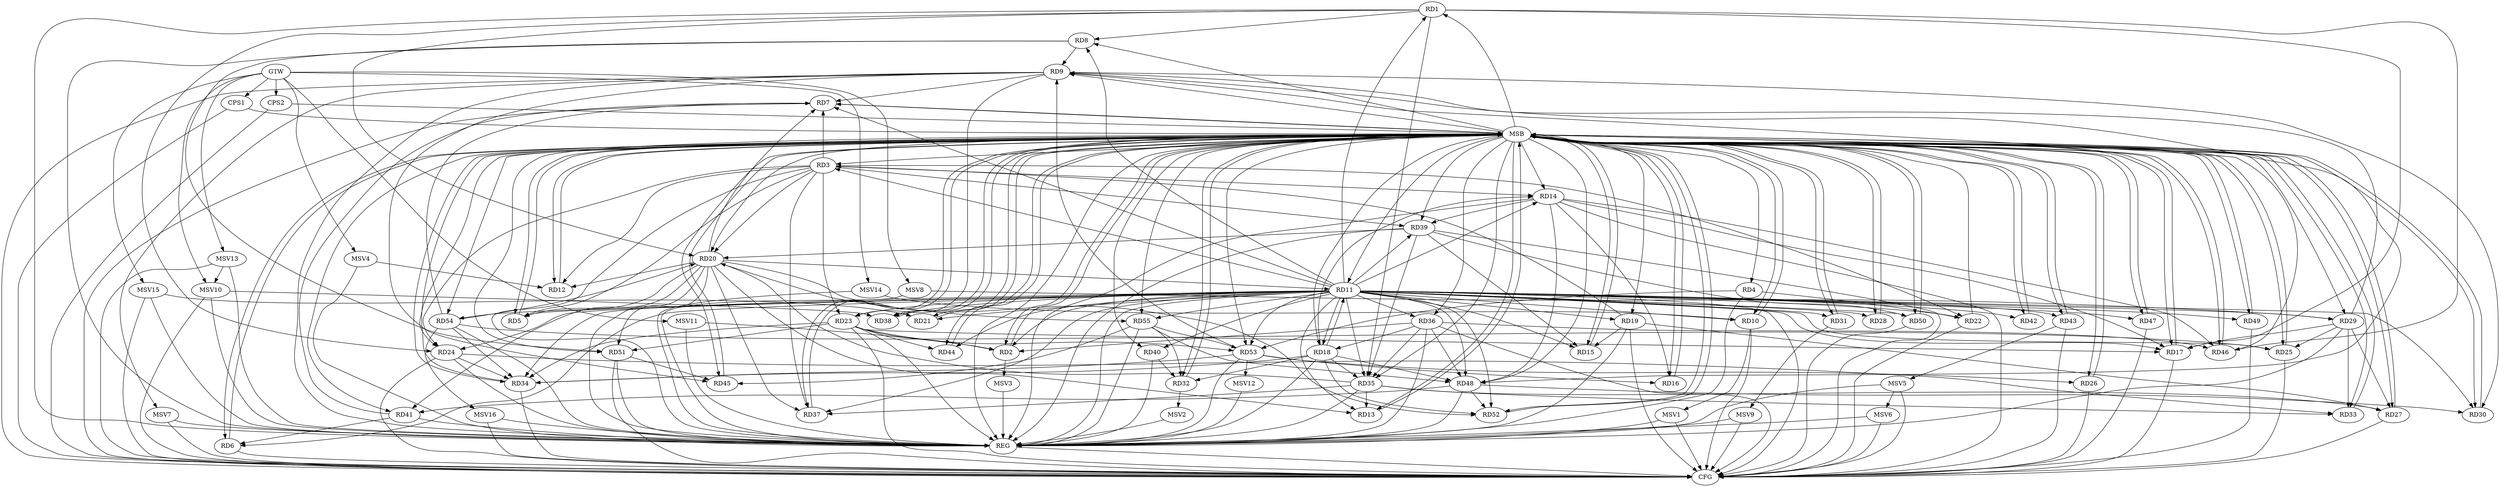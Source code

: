 strict digraph G {
  RD1 [ label="RD1" ];
  RD2 [ label="RD2" ];
  RD3 [ label="RD3" ];
  RD4 [ label="RD4" ];
  RD5 [ label="RD5" ];
  RD6 [ label="RD6" ];
  RD7 [ label="RD7" ];
  RD8 [ label="RD8" ];
  RD9 [ label="RD9" ];
  RD10 [ label="RD10" ];
  RD11 [ label="RD11" ];
  RD12 [ label="RD12" ];
  RD13 [ label="RD13" ];
  RD14 [ label="RD14" ];
  RD15 [ label="RD15" ];
  RD16 [ label="RD16" ];
  RD17 [ label="RD17" ];
  RD18 [ label="RD18" ];
  RD19 [ label="RD19" ];
  RD20 [ label="RD20" ];
  RD21 [ label="RD21" ];
  RD22 [ label="RD22" ];
  RD23 [ label="RD23" ];
  RD24 [ label="RD24" ];
  RD25 [ label="RD25" ];
  RD26 [ label="RD26" ];
  RD27 [ label="RD27" ];
  RD28 [ label="RD28" ];
  RD29 [ label="RD29" ];
  RD30 [ label="RD30" ];
  RD31 [ label="RD31" ];
  RD32 [ label="RD32" ];
  RD33 [ label="RD33" ];
  RD34 [ label="RD34" ];
  RD35 [ label="RD35" ];
  RD36 [ label="RD36" ];
  RD37 [ label="RD37" ];
  RD38 [ label="RD38" ];
  RD39 [ label="RD39" ];
  RD40 [ label="RD40" ];
  RD41 [ label="RD41" ];
  RD42 [ label="RD42" ];
  RD43 [ label="RD43" ];
  RD44 [ label="RD44" ];
  RD45 [ label="RD45" ];
  RD46 [ label="RD46" ];
  RD47 [ label="RD47" ];
  RD48 [ label="RD48" ];
  RD49 [ label="RD49" ];
  RD50 [ label="RD50" ];
  RD51 [ label="RD51" ];
  RD52 [ label="RD52" ];
  RD53 [ label="RD53" ];
  RD54 [ label="RD54" ];
  RD55 [ label="RD55" ];
  CPS1 [ label="CPS1" ];
  CPS2 [ label="CPS2" ];
  GTW [ label="GTW" ];
  REG [ label="REG" ];
  MSB [ label="MSB" ];
  CFG [ label="CFG" ];
  MSV1 [ label="MSV1" ];
  MSV2 [ label="MSV2" ];
  MSV3 [ label="MSV3" ];
  MSV4 [ label="MSV4" ];
  MSV5 [ label="MSV5" ];
  MSV6 [ label="MSV6" ];
  MSV7 [ label="MSV7" ];
  MSV8 [ label="MSV8" ];
  MSV9 [ label="MSV9" ];
  MSV10 [ label="MSV10" ];
  MSV11 [ label="MSV11" ];
  MSV12 [ label="MSV12" ];
  MSV13 [ label="MSV13" ];
  MSV14 [ label="MSV14" ];
  MSV15 [ label="MSV15" ];
  MSV16 [ label="MSV16" ];
  RD1 -> RD8;
  RD1 -> RD17;
  RD1 -> RD20;
  RD1 -> RD24;
  RD1 -> RD35;
  RD1 -> RD46;
  RD23 -> RD2;
  RD36 -> RD2;
  RD3 -> RD5;
  RD3 -> RD7;
  RD3 -> RD12;
  RD3 -> RD14;
  RD19 -> RD3;
  RD3 -> RD20;
  RD3 -> RD22;
  RD3 -> RD23;
  RD3 -> RD24;
  RD3 -> RD37;
  RD3 -> RD39;
  RD4 -> RD22;
  RD4 -> RD53;
  RD20 -> RD5;
  RD41 -> RD6;
  RD9 -> RD7;
  RD11 -> RD7;
  RD20 -> RD7;
  RD41 -> RD7;
  RD54 -> RD7;
  RD8 -> RD9;
  RD8 -> RD51;
  RD9 -> RD23;
  RD29 -> RD9;
  RD9 -> RD30;
  RD9 -> RD45;
  RD9 -> RD46;
  RD9 -> RD48;
  RD53 -> RD9;
  RD11 -> RD14;
  RD18 -> RD11;
  RD20 -> RD11;
  RD11 -> RD22;
  RD11 -> RD25;
  RD11 -> RD30;
  RD11 -> RD34;
  RD11 -> RD37;
  RD11 -> RD48;
  RD11 -> RD50;
  RD11 -> RD53;
  RD20 -> RD12;
  RD20 -> RD13;
  RD35 -> RD13;
  RD14 -> RD16;
  RD14 -> RD17;
  RD18 -> RD14;
  RD14 -> RD39;
  RD14 -> RD46;
  RD14 -> RD48;
  RD19 -> RD15;
  RD39 -> RD15;
  RD53 -> RD16;
  RD23 -> RD17;
  RD29 -> RD17;
  RD18 -> RD32;
  RD18 -> RD34;
  RD18 -> RD35;
  RD36 -> RD18;
  RD18 -> RD48;
  RD18 -> RD52;
  RD19 -> RD27;
  RD35 -> RD20;
  RD20 -> RD37;
  RD39 -> RD20;
  RD20 -> RD41;
  RD20 -> RD51;
  RD20 -> RD52;
  RD54 -> RD20;
  RD20 -> RD55;
  RD23 -> RD34;
  RD23 -> RD44;
  RD23 -> RD51;
  RD23 -> RD53;
  RD24 -> RD33;
  RD24 -> RD34;
  RD29 -> RD25;
  RD54 -> RD25;
  RD53 -> RD26;
  RD29 -> RD27;
  RD35 -> RD27;
  RD29 -> RD33;
  RD48 -> RD30;
  RD40 -> RD32;
  RD55 -> RD32;
  RD35 -> RD33;
  RD53 -> RD34;
  RD54 -> RD34;
  RD36 -> RD35;
  RD35 -> RD37;
  RD39 -> RD35;
  RD36 -> RD46;
  RD36 -> RD48;
  RD39 -> RD50;
  RD48 -> RD41;
  RD51 -> RD45;
  RD55 -> RD45;
  RD48 -> RD52;
  RD55 -> RD48;
  RD55 -> RD53;
  GTW -> CPS1;
  GTW -> CPS2;
  RD1 -> REG;
  RD3 -> REG;
  RD4 -> REG;
  RD8 -> REG;
  RD9 -> REG;
  RD11 -> REG;
  RD14 -> REG;
  RD18 -> REG;
  RD19 -> REG;
  RD20 -> REG;
  RD23 -> REG;
  RD24 -> REG;
  RD29 -> REG;
  RD35 -> REG;
  RD36 -> REG;
  RD39 -> REG;
  RD40 -> REG;
  RD41 -> REG;
  RD48 -> REG;
  RD51 -> REG;
  RD53 -> REG;
  RD54 -> REG;
  RD55 -> REG;
  RD2 -> MSB;
  MSB -> RD8;
  MSB -> RD11;
  MSB -> RD17;
  MSB -> RD19;
  MSB -> RD30;
  MSB -> RD36;
  MSB -> RD37;
  MSB -> RD54;
  MSB -> REG;
  RD5 -> MSB;
  MSB -> RD3;
  MSB -> RD4;
  MSB -> RD9;
  MSB -> RD12;
  MSB -> RD14;
  MSB -> RD16;
  MSB -> RD42;
  RD6 -> MSB;
  MSB -> RD15;
  MSB -> RD21;
  MSB -> RD32;
  MSB -> RD33;
  MSB -> RD48;
  RD7 -> MSB;
  MSB -> RD5;
  MSB -> RD26;
  RD10 -> MSB;
  MSB -> RD1;
  MSB -> RD24;
  RD12 -> MSB;
  MSB -> RD45;
  MSB -> RD47;
  MSB -> RD51;
  RD13 -> MSB;
  MSB -> RD2;
  RD15 -> MSB;
  MSB -> RD6;
  MSB -> RD28;
  RD16 -> MSB;
  MSB -> RD34;
  MSB -> RD38;
  MSB -> RD39;
  MSB -> RD40;
  MSB -> RD49;
  RD17 -> MSB;
  MSB -> RD44;
  RD21 -> MSB;
  MSB -> RD7;
  MSB -> RD52;
  RD22 -> MSB;
  RD25 -> MSB;
  MSB -> RD31;
  RD26 -> MSB;
  MSB -> RD27;
  MSB -> RD29;
  MSB -> RD35;
  MSB -> RD41;
  MSB -> RD46;
  RD27 -> MSB;
  MSB -> RD25;
  RD28 -> MSB;
  MSB -> RD13;
  RD30 -> MSB;
  RD31 -> MSB;
  RD32 -> MSB;
  MSB -> RD53;
  MSB -> RD55;
  RD33 -> MSB;
  RD34 -> MSB;
  MSB -> RD20;
  RD37 -> MSB;
  MSB -> RD18;
  RD38 -> MSB;
  RD42 -> MSB;
  RD43 -> MSB;
  RD44 -> MSB;
  MSB -> RD50;
  RD45 -> MSB;
  MSB -> RD10;
  RD46 -> MSB;
  RD47 -> MSB;
  RD49 -> MSB;
  RD50 -> MSB;
  RD52 -> MSB;
  CPS1 -> MSB;
  CPS2 -> MSB;
  MSB -> RD43;
  RD10 -> CFG;
  RD26 -> CFG;
  RD50 -> CFG;
  RD36 -> CFG;
  RD19 -> CFG;
  RD24 -> CFG;
  CPS2 -> CFG;
  RD51 -> CFG;
  RD17 -> CFG;
  RD47 -> CFG;
  RD43 -> CFG;
  RD34 -> CFG;
  RD6 -> CFG;
  RD9 -> CFG;
  RD27 -> CFG;
  RD22 -> CFG;
  RD25 -> CFG;
  CPS1 -> CFG;
  RD7 -> CFG;
  RD49 -> CFG;
  RD14 -> CFG;
  RD23 -> CFG;
  RD39 -> CFG;
  REG -> CFG;
  RD11 -> CFG;
  RD11 -> RD47;
  RD11 -> RD8;
  RD11 -> RD29;
  RD11 -> RD42;
  RD11 -> RD44;
  RD11 -> RD38;
  RD11 -> RD10;
  RD11 -> RD43;
  RD11 -> RD40;
  RD11 -> RD13;
  RD11 -> RD52;
  RD11 -> RD31;
  RD11 -> RD6;
  RD11 -> RD24;
  RD11 -> RD54;
  RD11 -> RD36;
  RD11 -> RD1;
  RD11 -> RD55;
  RD11 -> RD39;
  RD11 -> RD15;
  RD11 -> RD23;
  RD11 -> RD2;
  RD11 -> RD19;
  RD11 -> RD3;
  RD11 -> RD18;
  RD11 -> RD49;
  RD11 -> RD17;
  RD11 -> RD21;
  RD11 -> RD35;
  RD11 -> RD28;
  RD11 -> RD5;
  RD10 -> MSV1;
  MSV1 -> REG;
  MSV1 -> CFG;
  RD32 -> MSV2;
  MSV2 -> REG;
  RD2 -> MSV3;
  MSV3 -> REG;
  MSV4 -> RD12;
  GTW -> MSV4;
  MSV4 -> REG;
  RD43 -> MSV5;
  MSV5 -> REG;
  MSV5 -> CFG;
  MSV5 -> MSV6;
  MSV6 -> REG;
  MSV6 -> CFG;
  RD9 -> MSV7;
  MSV7 -> REG;
  MSV7 -> CFG;
  MSV8 -> RD29;
  GTW -> MSV8;
  MSV8 -> REG;
  RD31 -> MSV9;
  MSV9 -> REG;
  MSV9 -> CFG;
  MSV10 -> RD38;
  GTW -> MSV10;
  MSV10 -> REG;
  MSV10 -> CFG;
  MSV11 -> RD2;
  GTW -> MSV11;
  MSV11 -> REG;
  RD53 -> MSV12;
  MSV12 -> REG;
  MSV13 -> MSV10;
  GTW -> MSV13;
  MSV13 -> REG;
  MSV13 -> CFG;
  MSV14 -> RD10;
  GTW -> MSV14;
  MSV14 -> REG;
  MSV15 -> RD21;
  GTW -> MSV15;
  MSV15 -> REG;
  MSV15 -> CFG;
  RD54 -> MSV16;
  MSV16 -> REG;
  MSV16 -> CFG;
}
